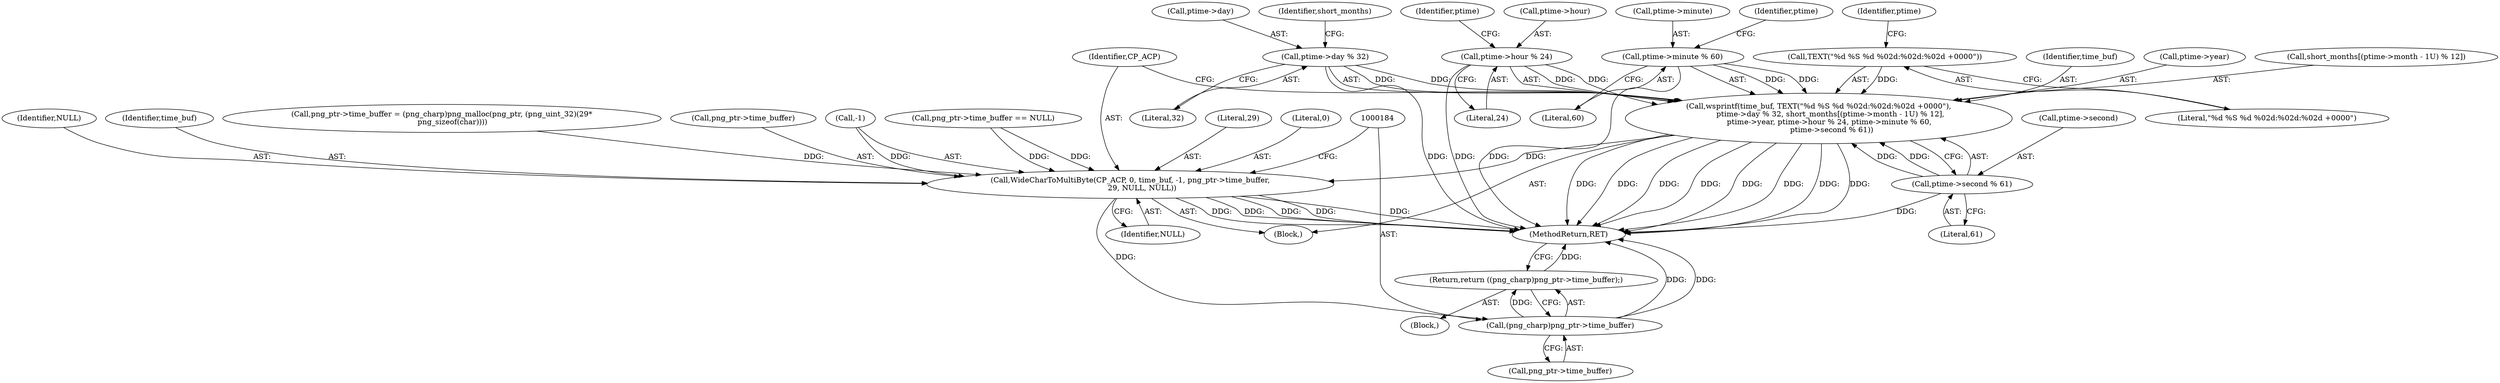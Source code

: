 digraph "0_Chrome_7f3d85b096f66870a15b37c2f40b219b2e292693@API" {
"1000134" [label="(Call,wsprintf(time_buf, TEXT(\"%d %S %d %02d:%02d:%02d +0000\"),\n          ptime->day % 32, short_months[(ptime->month - 1U) % 12],\n         ptime->year, ptime->hour % 24, ptime->minute % 60,\n           ptime->second % 61))"];
"1000136" [label="(Call,TEXT(\"%d %S %d %02d:%02d:%02d +0000\"))"];
"1000138" [label="(Call,ptime->day % 32)"];
"1000155" [label="(Call,ptime->hour % 24)"];
"1000160" [label="(Call,ptime->minute % 60)"];
"1000165" [label="(Call,ptime->second % 61)"];
"1000170" [label="(Call,WideCharToMultiByte(CP_ACP, 0, time_buf, -1, png_ptr->time_buffer,\n          29, NULL, NULL))"];
"1000183" [label="(Call,(png_charp)png_ptr->time_buffer)"];
"1000182" [label="(Return,return ((png_charp)png_ptr->time_buffer);)"];
"1000180" [label="(Identifier,NULL)"];
"1000162" [label="(Identifier,ptime)"];
"1000142" [label="(Literal,32)"];
"1000138" [label="(Call,ptime->day % 32)"];
"1000140" [label="(Identifier,ptime)"];
"1000183" [label="(Call,(png_charp)png_ptr->time_buffer)"];
"1000156" [label="(Call,ptime->hour)"];
"1000103" [label="(Block,)"];
"1000155" [label="(Call,ptime->hour % 24)"];
"1000173" [label="(Identifier,time_buf)"];
"1000136" [label="(Call,TEXT(\"%d %S %d %02d:%02d:%02d +0000\"))"];
"1000118" [label="(Call,png_ptr->time_buffer = (png_charp)png_malloc(png_ptr, (png_uint_32)(29*\n         png_sizeof(char))))"];
"1000170" [label="(Call,WideCharToMultiByte(CP_ACP, 0, time_buf, -1, png_ptr->time_buffer,\n          29, NULL, NULL))"];
"1000161" [label="(Call,ptime->minute)"];
"1000135" [label="(Identifier,time_buf)"];
"1000176" [label="(Call,png_ptr->time_buffer)"];
"1000164" [label="(Literal,60)"];
"1000160" [label="(Call,ptime->minute % 60)"];
"1000169" [label="(Literal,61)"];
"1000174" [label="(Call,-1)"];
"1000165" [label="(Call,ptime->second % 61)"];
"1000112" [label="(Call,png_ptr->time_buffer == NULL)"];
"1000185" [label="(Call,png_ptr->time_buffer)"];
"1000134" [label="(Call,wsprintf(time_buf, TEXT(\"%d %S %d %02d:%02d:%02d +0000\"),\n          ptime->day % 32, short_months[(ptime->month - 1U) % 12],\n         ptime->year, ptime->hour % 24, ptime->minute % 60,\n           ptime->second % 61))"];
"1000152" [label="(Call,ptime->year)"];
"1000132" [label="(Block,)"];
"1000139" [label="(Call,ptime->day)"];
"1000167" [label="(Identifier,ptime)"];
"1000137" [label="(Literal,\"%d %S %d %02d:%02d:%02d +0000\")"];
"1000171" [label="(Identifier,CP_ACP)"];
"1000188" [label="(MethodReturn,RET)"];
"1000159" [label="(Literal,24)"];
"1000143" [label="(Call,short_months[(ptime->month - 1U) % 12])"];
"1000166" [label="(Call,ptime->second)"];
"1000181" [label="(Identifier,NULL)"];
"1000182" [label="(Return,return ((png_charp)png_ptr->time_buffer);)"];
"1000179" [label="(Literal,29)"];
"1000172" [label="(Literal,0)"];
"1000144" [label="(Identifier,short_months)"];
"1000134" -> "1000132"  [label="AST: "];
"1000134" -> "1000165"  [label="CFG: "];
"1000135" -> "1000134"  [label="AST: "];
"1000136" -> "1000134"  [label="AST: "];
"1000138" -> "1000134"  [label="AST: "];
"1000143" -> "1000134"  [label="AST: "];
"1000152" -> "1000134"  [label="AST: "];
"1000155" -> "1000134"  [label="AST: "];
"1000160" -> "1000134"  [label="AST: "];
"1000165" -> "1000134"  [label="AST: "];
"1000171" -> "1000134"  [label="CFG: "];
"1000134" -> "1000188"  [label="DDG: "];
"1000134" -> "1000188"  [label="DDG: "];
"1000134" -> "1000188"  [label="DDG: "];
"1000134" -> "1000188"  [label="DDG: "];
"1000134" -> "1000188"  [label="DDG: "];
"1000134" -> "1000188"  [label="DDG: "];
"1000134" -> "1000188"  [label="DDG: "];
"1000134" -> "1000188"  [label="DDG: "];
"1000136" -> "1000134"  [label="DDG: "];
"1000138" -> "1000134"  [label="DDG: "];
"1000138" -> "1000134"  [label="DDG: "];
"1000155" -> "1000134"  [label="DDG: "];
"1000155" -> "1000134"  [label="DDG: "];
"1000160" -> "1000134"  [label="DDG: "];
"1000160" -> "1000134"  [label="DDG: "];
"1000165" -> "1000134"  [label="DDG: "];
"1000165" -> "1000134"  [label="DDG: "];
"1000134" -> "1000170"  [label="DDG: "];
"1000136" -> "1000137"  [label="CFG: "];
"1000137" -> "1000136"  [label="AST: "];
"1000140" -> "1000136"  [label="CFG: "];
"1000138" -> "1000142"  [label="CFG: "];
"1000139" -> "1000138"  [label="AST: "];
"1000142" -> "1000138"  [label="AST: "];
"1000144" -> "1000138"  [label="CFG: "];
"1000138" -> "1000188"  [label="DDG: "];
"1000155" -> "1000159"  [label="CFG: "];
"1000156" -> "1000155"  [label="AST: "];
"1000159" -> "1000155"  [label="AST: "];
"1000162" -> "1000155"  [label="CFG: "];
"1000155" -> "1000188"  [label="DDG: "];
"1000160" -> "1000164"  [label="CFG: "];
"1000161" -> "1000160"  [label="AST: "];
"1000164" -> "1000160"  [label="AST: "];
"1000167" -> "1000160"  [label="CFG: "];
"1000160" -> "1000188"  [label="DDG: "];
"1000165" -> "1000169"  [label="CFG: "];
"1000166" -> "1000165"  [label="AST: "];
"1000169" -> "1000165"  [label="AST: "];
"1000165" -> "1000188"  [label="DDG: "];
"1000170" -> "1000132"  [label="AST: "];
"1000170" -> "1000181"  [label="CFG: "];
"1000171" -> "1000170"  [label="AST: "];
"1000172" -> "1000170"  [label="AST: "];
"1000173" -> "1000170"  [label="AST: "];
"1000174" -> "1000170"  [label="AST: "];
"1000176" -> "1000170"  [label="AST: "];
"1000179" -> "1000170"  [label="AST: "];
"1000180" -> "1000170"  [label="AST: "];
"1000181" -> "1000170"  [label="AST: "];
"1000184" -> "1000170"  [label="CFG: "];
"1000170" -> "1000188"  [label="DDG: "];
"1000170" -> "1000188"  [label="DDG: "];
"1000170" -> "1000188"  [label="DDG: "];
"1000170" -> "1000188"  [label="DDG: "];
"1000170" -> "1000188"  [label="DDG: "];
"1000174" -> "1000170"  [label="DDG: "];
"1000112" -> "1000170"  [label="DDG: "];
"1000112" -> "1000170"  [label="DDG: "];
"1000118" -> "1000170"  [label="DDG: "];
"1000170" -> "1000183"  [label="DDG: "];
"1000183" -> "1000182"  [label="AST: "];
"1000183" -> "1000185"  [label="CFG: "];
"1000184" -> "1000183"  [label="AST: "];
"1000185" -> "1000183"  [label="AST: "];
"1000182" -> "1000183"  [label="CFG: "];
"1000183" -> "1000188"  [label="DDG: "];
"1000183" -> "1000188"  [label="DDG: "];
"1000183" -> "1000182"  [label="DDG: "];
"1000182" -> "1000103"  [label="AST: "];
"1000188" -> "1000182"  [label="CFG: "];
"1000182" -> "1000188"  [label="DDG: "];
}
